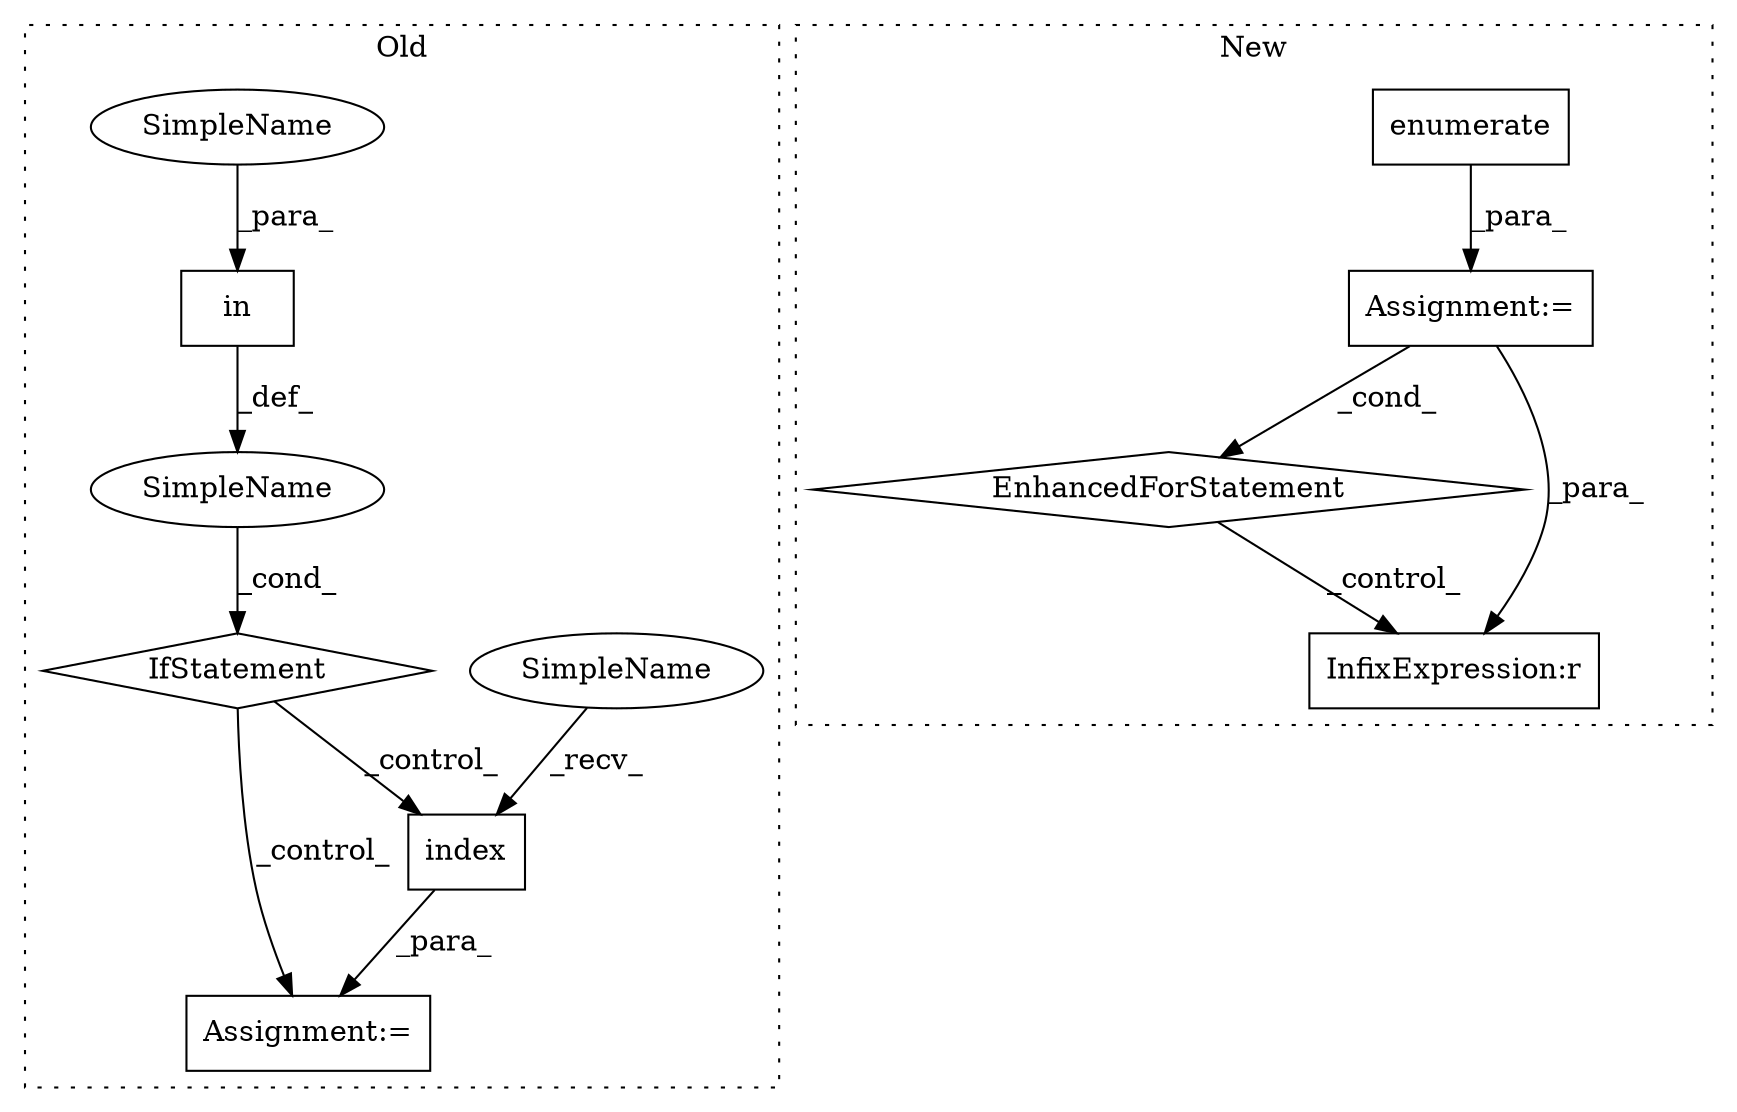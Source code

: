 digraph G {
subgraph cluster0 {
1 [label="in" a="105" s="12657" l="34" shape="box"];
3 [label="IfStatement" a="25" s="12649,12691" l="8,2" shape="diamond"];
5 [label="Assignment:=" a="7" s="12702" l="1" shape="box"];
6 [label="SimpleName" a="42" s="" l="" shape="ellipse"];
8 [label="index" a="32" s="12729,12740" l="6,1" shape="box"];
10 [label="SimpleName" a="42" s="12703" l="25" shape="ellipse"];
11 [label="SimpleName" a="42" s="12666" l="25" shape="ellipse"];
label = "Old";
style="dotted";
}
subgraph cluster1 {
2 [label="enumerate" a="32" s="11206,11245" l="10,1" shape="box"];
4 [label="Assignment:=" a="7" s="11115,11246" l="65,2" shape="box"];
7 [label="EnhancedForStatement" a="70" s="11115,11246" l="65,2" shape="diamond"];
9 [label="InfixExpression:r" a="27" s="11445" l="3" shape="box"];
label = "New";
style="dotted";
}
1 -> 6 [label="_def_"];
2 -> 4 [label="_para_"];
3 -> 8 [label="_control_"];
3 -> 5 [label="_control_"];
4 -> 9 [label="_para_"];
4 -> 7 [label="_cond_"];
6 -> 3 [label="_cond_"];
7 -> 9 [label="_control_"];
8 -> 5 [label="_para_"];
10 -> 8 [label="_recv_"];
11 -> 1 [label="_para_"];
}